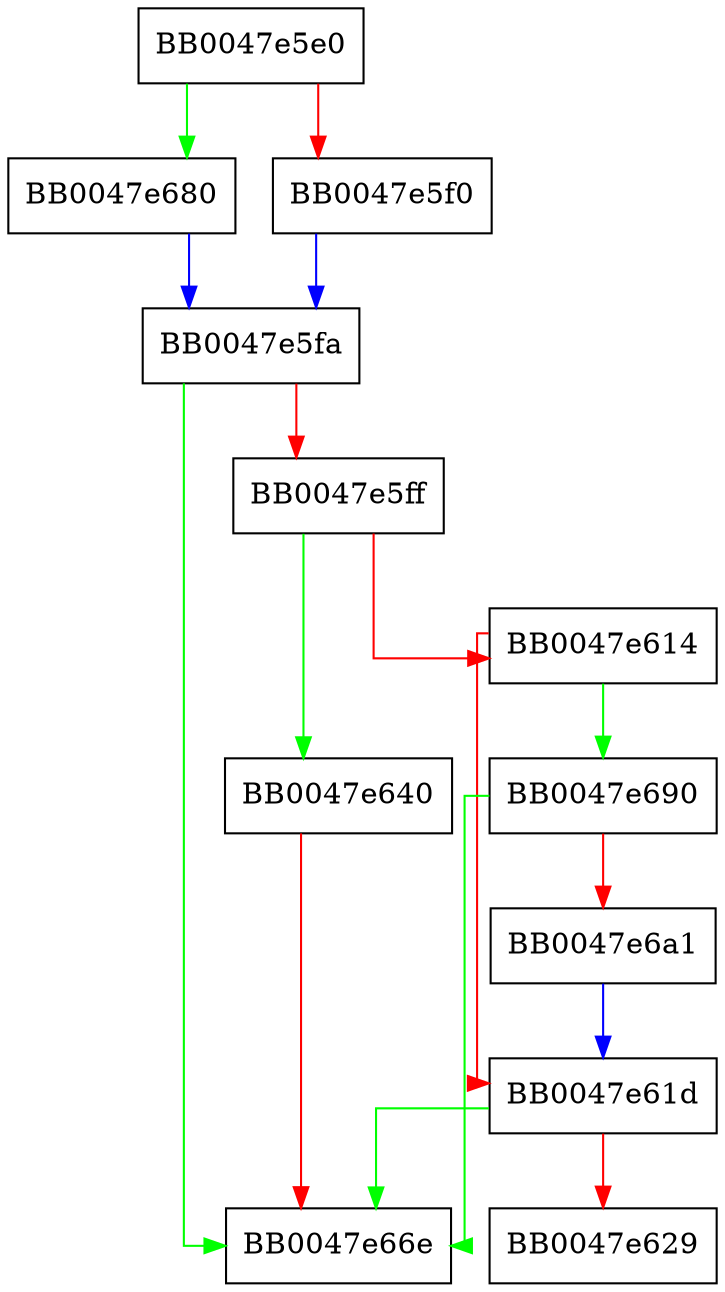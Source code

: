 digraph ssl_cert_add1_chain_cert {
  node [shape="box"];
  graph [splines=ortho];
  BB0047e5e0 -> BB0047e680 [color="green"];
  BB0047e5e0 -> BB0047e5f0 [color="red"];
  BB0047e5f0 -> BB0047e5fa [color="blue"];
  BB0047e5fa -> BB0047e66e [color="green"];
  BB0047e5fa -> BB0047e5ff [color="red"];
  BB0047e5ff -> BB0047e640 [color="green"];
  BB0047e5ff -> BB0047e614 [color="red"];
  BB0047e614 -> BB0047e690 [color="green"];
  BB0047e614 -> BB0047e61d [color="red"];
  BB0047e61d -> BB0047e66e [color="green"];
  BB0047e61d -> BB0047e629 [color="red"];
  BB0047e640 -> BB0047e66e [color="red"];
  BB0047e680 -> BB0047e5fa [color="blue"];
  BB0047e690 -> BB0047e66e [color="green"];
  BB0047e690 -> BB0047e6a1 [color="red"];
  BB0047e6a1 -> BB0047e61d [color="blue"];
}